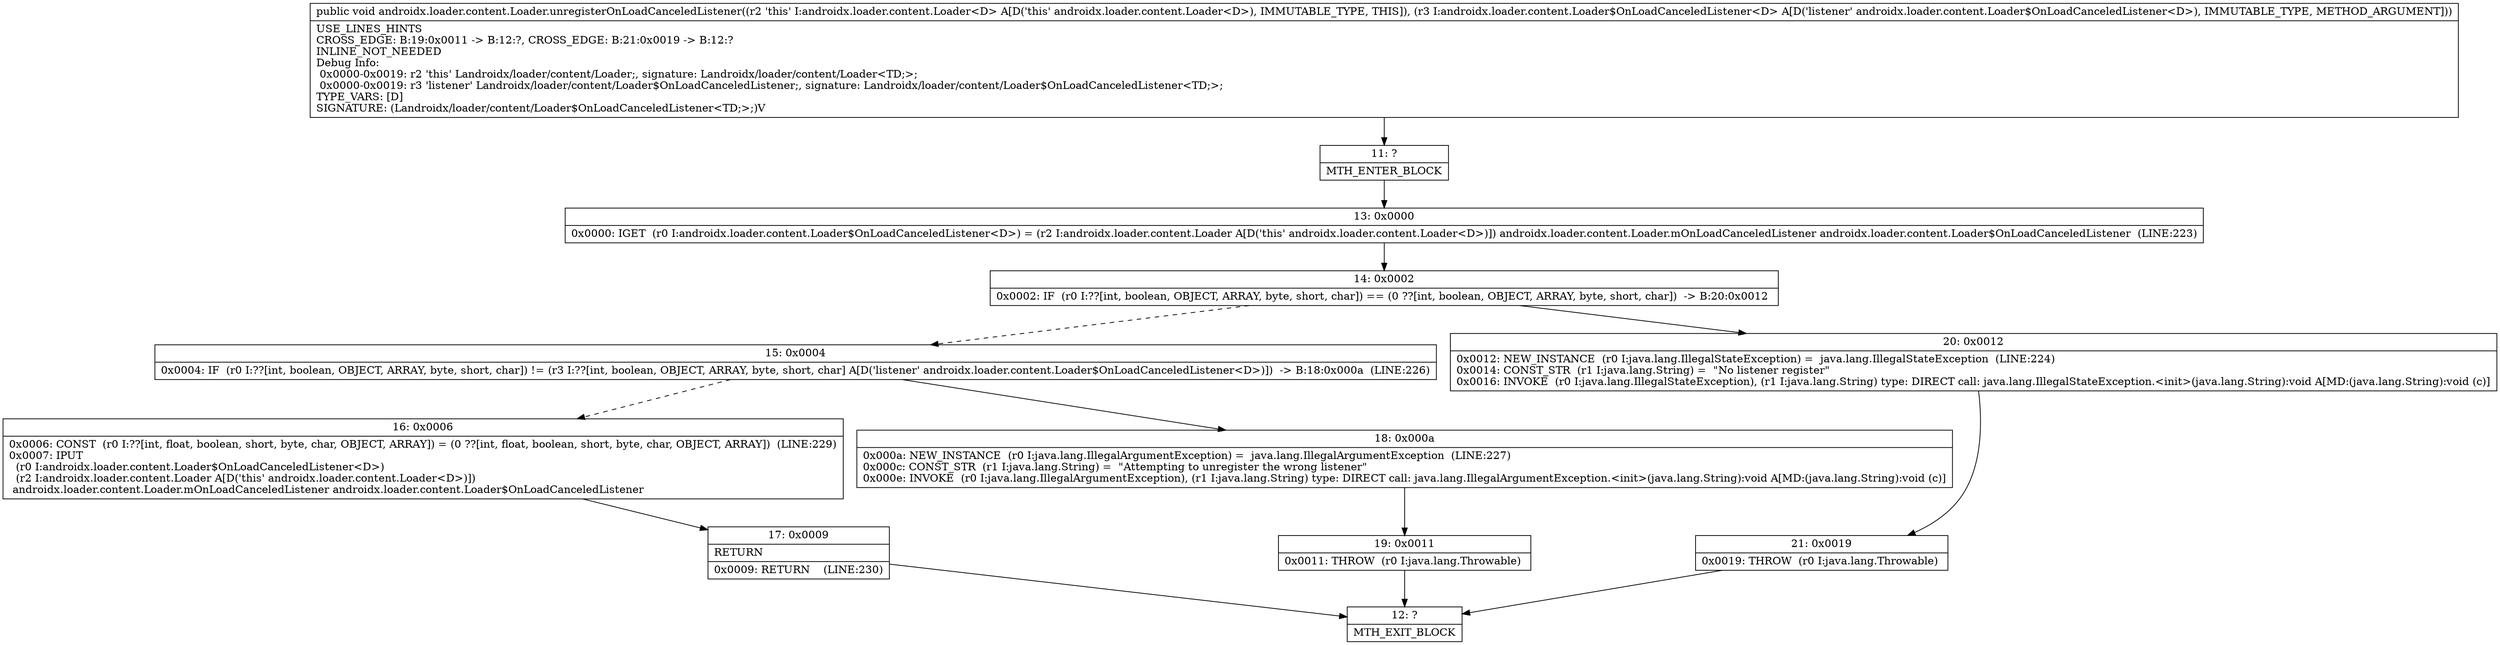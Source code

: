 digraph "CFG forandroidx.loader.content.Loader.unregisterOnLoadCanceledListener(Landroidx\/loader\/content\/Loader$OnLoadCanceledListener;)V" {
Node_11 [shape=record,label="{11\:\ ?|MTH_ENTER_BLOCK\l}"];
Node_13 [shape=record,label="{13\:\ 0x0000|0x0000: IGET  (r0 I:androidx.loader.content.Loader$OnLoadCanceledListener\<D\>) = (r2 I:androidx.loader.content.Loader A[D('this' androidx.loader.content.Loader\<D\>)]) androidx.loader.content.Loader.mOnLoadCanceledListener androidx.loader.content.Loader$OnLoadCanceledListener  (LINE:223)\l}"];
Node_14 [shape=record,label="{14\:\ 0x0002|0x0002: IF  (r0 I:??[int, boolean, OBJECT, ARRAY, byte, short, char]) == (0 ??[int, boolean, OBJECT, ARRAY, byte, short, char])  \-\> B:20:0x0012 \l}"];
Node_15 [shape=record,label="{15\:\ 0x0004|0x0004: IF  (r0 I:??[int, boolean, OBJECT, ARRAY, byte, short, char]) != (r3 I:??[int, boolean, OBJECT, ARRAY, byte, short, char] A[D('listener' androidx.loader.content.Loader$OnLoadCanceledListener\<D\>)])  \-\> B:18:0x000a  (LINE:226)\l}"];
Node_16 [shape=record,label="{16\:\ 0x0006|0x0006: CONST  (r0 I:??[int, float, boolean, short, byte, char, OBJECT, ARRAY]) = (0 ??[int, float, boolean, short, byte, char, OBJECT, ARRAY])  (LINE:229)\l0x0007: IPUT  \l  (r0 I:androidx.loader.content.Loader$OnLoadCanceledListener\<D\>)\l  (r2 I:androidx.loader.content.Loader A[D('this' androidx.loader.content.Loader\<D\>)])\l androidx.loader.content.Loader.mOnLoadCanceledListener androidx.loader.content.Loader$OnLoadCanceledListener \l}"];
Node_17 [shape=record,label="{17\:\ 0x0009|RETURN\l|0x0009: RETURN    (LINE:230)\l}"];
Node_12 [shape=record,label="{12\:\ ?|MTH_EXIT_BLOCK\l}"];
Node_18 [shape=record,label="{18\:\ 0x000a|0x000a: NEW_INSTANCE  (r0 I:java.lang.IllegalArgumentException) =  java.lang.IllegalArgumentException  (LINE:227)\l0x000c: CONST_STR  (r1 I:java.lang.String) =  \"Attempting to unregister the wrong listener\" \l0x000e: INVOKE  (r0 I:java.lang.IllegalArgumentException), (r1 I:java.lang.String) type: DIRECT call: java.lang.IllegalArgumentException.\<init\>(java.lang.String):void A[MD:(java.lang.String):void (c)]\l}"];
Node_19 [shape=record,label="{19\:\ 0x0011|0x0011: THROW  (r0 I:java.lang.Throwable) \l}"];
Node_20 [shape=record,label="{20\:\ 0x0012|0x0012: NEW_INSTANCE  (r0 I:java.lang.IllegalStateException) =  java.lang.IllegalStateException  (LINE:224)\l0x0014: CONST_STR  (r1 I:java.lang.String) =  \"No listener register\" \l0x0016: INVOKE  (r0 I:java.lang.IllegalStateException), (r1 I:java.lang.String) type: DIRECT call: java.lang.IllegalStateException.\<init\>(java.lang.String):void A[MD:(java.lang.String):void (c)]\l}"];
Node_21 [shape=record,label="{21\:\ 0x0019|0x0019: THROW  (r0 I:java.lang.Throwable) \l}"];
MethodNode[shape=record,label="{public void androidx.loader.content.Loader.unregisterOnLoadCanceledListener((r2 'this' I:androidx.loader.content.Loader\<D\> A[D('this' androidx.loader.content.Loader\<D\>), IMMUTABLE_TYPE, THIS]), (r3 I:androidx.loader.content.Loader$OnLoadCanceledListener\<D\> A[D('listener' androidx.loader.content.Loader$OnLoadCanceledListener\<D\>), IMMUTABLE_TYPE, METHOD_ARGUMENT]))  | USE_LINES_HINTS\lCROSS_EDGE: B:19:0x0011 \-\> B:12:?, CROSS_EDGE: B:21:0x0019 \-\> B:12:?\lINLINE_NOT_NEEDED\lDebug Info:\l  0x0000\-0x0019: r2 'this' Landroidx\/loader\/content\/Loader;, signature: Landroidx\/loader\/content\/Loader\<TD;\>;\l  0x0000\-0x0019: r3 'listener' Landroidx\/loader\/content\/Loader$OnLoadCanceledListener;, signature: Landroidx\/loader\/content\/Loader$OnLoadCanceledListener\<TD;\>;\lTYPE_VARS: [D]\lSIGNATURE: (Landroidx\/loader\/content\/Loader$OnLoadCanceledListener\<TD;\>;)V\l}"];
MethodNode -> Node_11;Node_11 -> Node_13;
Node_13 -> Node_14;
Node_14 -> Node_15[style=dashed];
Node_14 -> Node_20;
Node_15 -> Node_16[style=dashed];
Node_15 -> Node_18;
Node_16 -> Node_17;
Node_17 -> Node_12;
Node_18 -> Node_19;
Node_19 -> Node_12;
Node_20 -> Node_21;
Node_21 -> Node_12;
}

